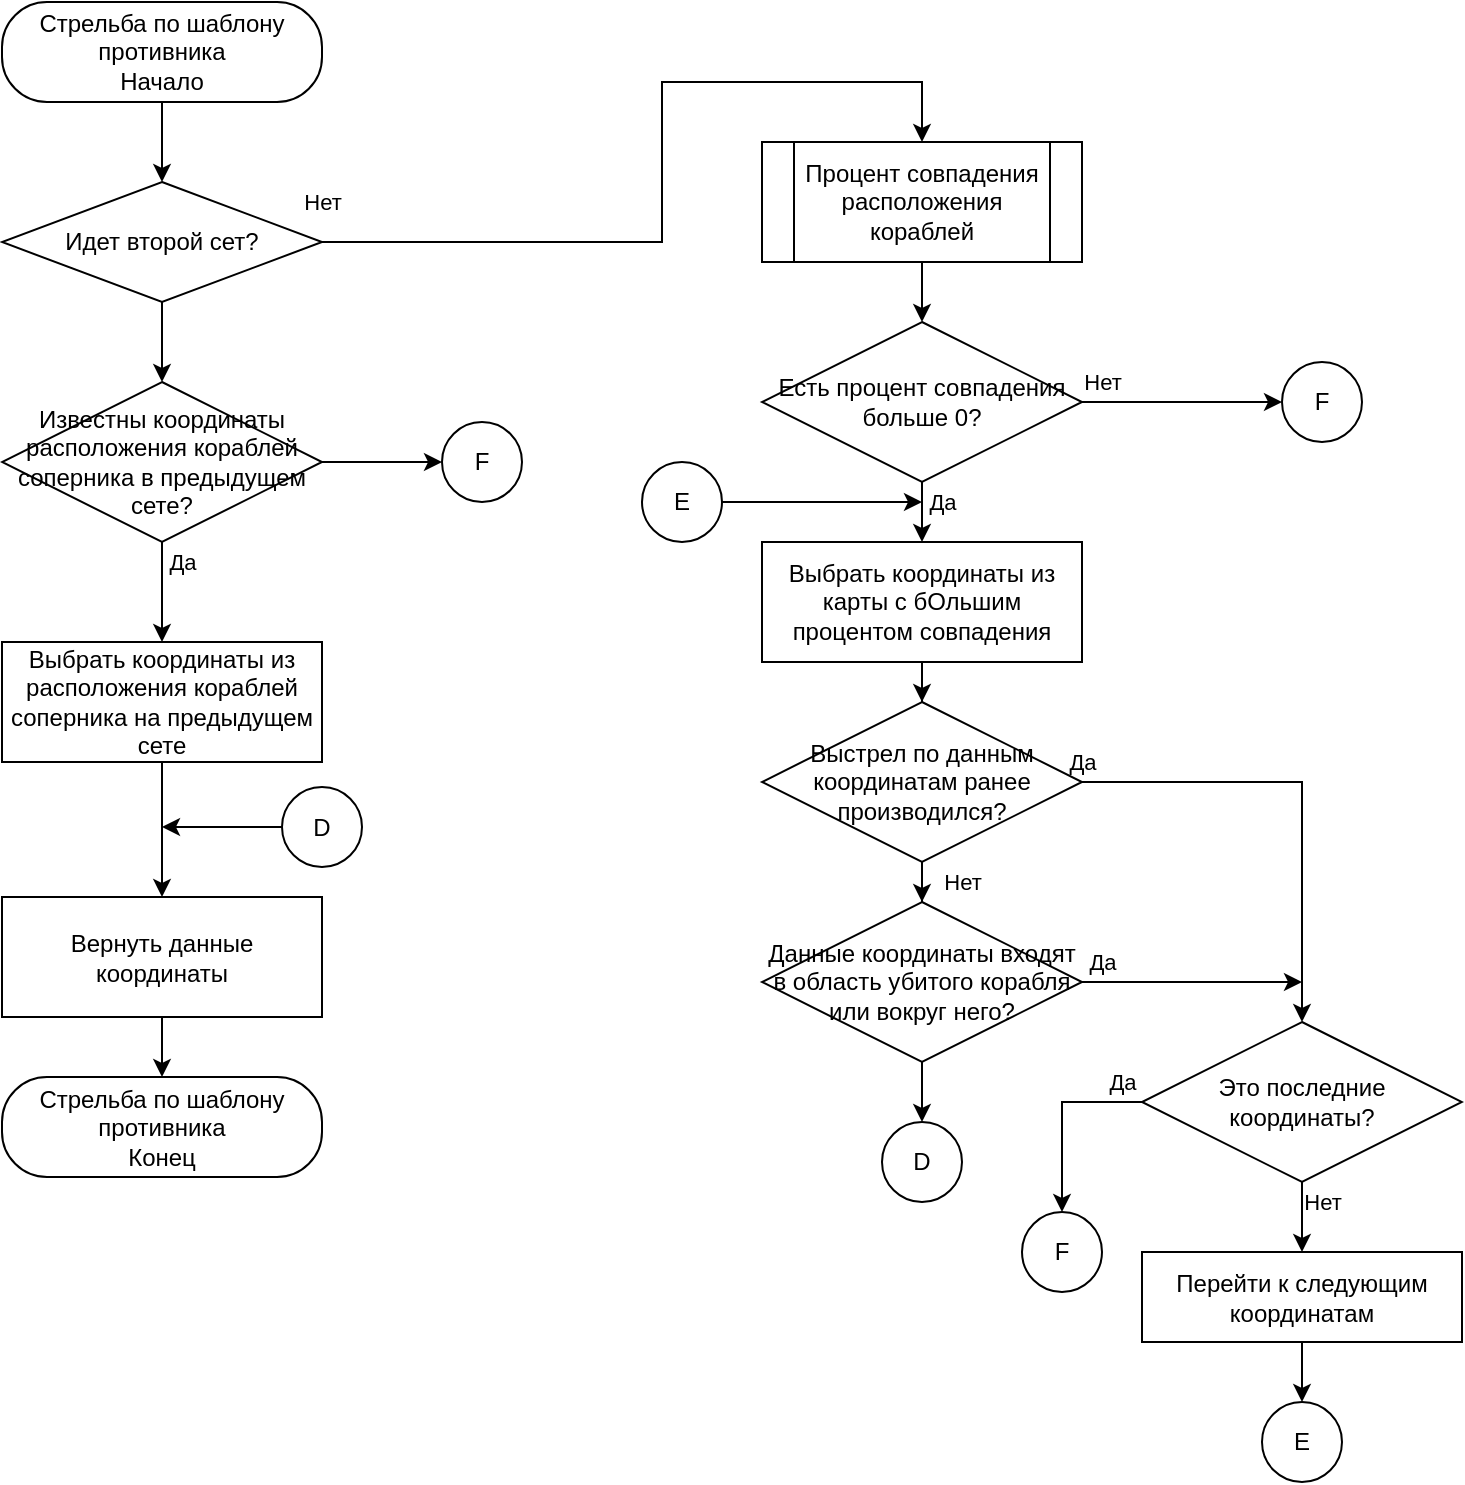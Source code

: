 <mxfile version="15.8.6" type="device"><diagram id="C5RBs43oDa-KdzZeNtuy" name="Page-1"><mxGraphModel dx="1102" dy="614" grid="1" gridSize="10" guides="1" tooltips="1" connect="1" arrows="1" fold="1" page="1" pageScale="1" pageWidth="827" pageHeight="1169" math="0" shadow="0"><root><mxCell id="WIyWlLk6GJQsqaUBKTNV-0"/><mxCell id="WIyWlLk6GJQsqaUBKTNV-1" parent="WIyWlLk6GJQsqaUBKTNV-0"/><mxCell id="SO1TQVdZjgd2mZuN5CG1-2" value="" style="edgeStyle=orthogonalEdgeStyle;rounded=0;orthogonalLoop=1;jettySize=auto;html=1;" parent="WIyWlLk6GJQsqaUBKTNV-1" source="SO1TQVdZjgd2mZuN5CG1-0" target="SO1TQVdZjgd2mZuN5CG1-1" edge="1"><mxGeometry relative="1" as="geometry"/></mxCell><mxCell id="SO1TQVdZjgd2mZuN5CG1-0" value="&lt;span style=&quot;&quot;&gt;Стрельба по шаблону противника&lt;/span&gt;&lt;br&gt;Начало" style="rounded=1;whiteSpace=wrap;html=1;fillColor=default;strokeColor=default;fontColor=default;arcSize=45;absoluteArcSize=0;labelBackgroundColor=none;" parent="WIyWlLk6GJQsqaUBKTNV-1" vertex="1"><mxGeometry x="40" y="40" width="160" height="50" as="geometry"/></mxCell><mxCell id="SO1TQVdZjgd2mZuN5CG1-16" value="Нет" style="edgeStyle=orthogonalEdgeStyle;rounded=0;orthogonalLoop=1;jettySize=auto;html=1;entryX=0.5;entryY=0;entryDx=0;entryDy=0;" parent="WIyWlLk6GJQsqaUBKTNV-1" source="SO1TQVdZjgd2mZuN5CG1-1" target="eFIZF6MVDyqyefqqT_ss-6" edge="1"><mxGeometry x="-1" y="20" relative="1" as="geometry"><mxPoint as="offset"/><mxPoint x="500" y="80" as="targetPoint"/><Array as="points"><mxPoint x="370" y="160"/><mxPoint x="370" y="80"/><mxPoint x="500" y="80"/></Array></mxGeometry></mxCell><mxCell id="eFIZF6MVDyqyefqqT_ss-1" value="" style="edgeStyle=orthogonalEdgeStyle;rounded=0;orthogonalLoop=1;jettySize=auto;html=1;" edge="1" parent="WIyWlLk6GJQsqaUBKTNV-1" source="SO1TQVdZjgd2mZuN5CG1-1" target="eFIZF6MVDyqyefqqT_ss-0"><mxGeometry relative="1" as="geometry"/></mxCell><mxCell id="SO1TQVdZjgd2mZuN5CG1-1" value="Идет второй сет?" style="rhombus;whiteSpace=wrap;html=1;labelBackgroundColor=none;fillColor=default;gradientColor=none;" parent="WIyWlLk6GJQsqaUBKTNV-1" vertex="1"><mxGeometry x="40" y="130" width="160" height="60" as="geometry"/></mxCell><mxCell id="eFIZF6MVDyqyefqqT_ss-5" value="" style="edgeStyle=orthogonalEdgeStyle;rounded=0;orthogonalLoop=1;jettySize=auto;html=1;entryX=0.5;entryY=0;entryDx=0;entryDy=0;exitX=0.5;exitY=1;exitDx=0;exitDy=0;" edge="1" parent="WIyWlLk6GJQsqaUBKTNV-1" source="SO1TQVdZjgd2mZuN5CG1-3" target="SO1TQVdZjgd2mZuN5CG1-12"><mxGeometry relative="1" as="geometry"><mxPoint x="120" y="432.5" as="sourcePoint"/><mxPoint x="120" y="512.5" as="targetPoint"/></mxGeometry></mxCell><mxCell id="SO1TQVdZjgd2mZuN5CG1-3" value="Выбрать координаты из расположения кораблей соперника на предыдущем сете" style="whiteSpace=wrap;html=1;" parent="WIyWlLk6GJQsqaUBKTNV-1" vertex="1"><mxGeometry x="40" y="360" width="160" height="60" as="geometry"/></mxCell><mxCell id="SO1TQVdZjgd2mZuN5CG1-14" value="" style="edgeStyle=orthogonalEdgeStyle;rounded=0;orthogonalLoop=1;jettySize=auto;html=1;" parent="WIyWlLk6GJQsqaUBKTNV-1" source="SO1TQVdZjgd2mZuN5CG1-12" target="SO1TQVdZjgd2mZuN5CG1-13" edge="1"><mxGeometry relative="1" as="geometry"/></mxCell><mxCell id="SO1TQVdZjgd2mZuN5CG1-12" value="Вернуть данные координаты" style="whiteSpace=wrap;html=1;rounded=0;" parent="WIyWlLk6GJQsqaUBKTNV-1" vertex="1"><mxGeometry x="40" y="487.5" width="160" height="60" as="geometry"/></mxCell><mxCell id="SO1TQVdZjgd2mZuN5CG1-13" value="&lt;span&gt;Стрельба по шаблону противника&lt;/span&gt;&lt;br&gt;Конец" style="rounded=1;whiteSpace=wrap;html=1;fillColor=default;strokeColor=default;fontColor=default;arcSize=45;absoluteArcSize=0;labelBackgroundColor=none;" parent="WIyWlLk6GJQsqaUBKTNV-1" vertex="1"><mxGeometry x="40" y="577.5" width="160" height="50" as="geometry"/></mxCell><mxCell id="SO1TQVdZjgd2mZuN5CG1-18" value="" style="edgeStyle=orthogonalEdgeStyle;rounded=0;orthogonalLoop=1;jettySize=auto;html=1;exitX=0.5;exitY=1;exitDx=0;exitDy=0;" parent="WIyWlLk6GJQsqaUBKTNV-1" source="eFIZF6MVDyqyefqqT_ss-6" target="SO1TQVdZjgd2mZuN5CG1-17" edge="1"><mxGeometry relative="1" as="geometry"><mxPoint x="500" y="170" as="sourcePoint"/></mxGeometry></mxCell><mxCell id="SO1TQVdZjgd2mZuN5CG1-20" value="Да" style="edgeStyle=orthogonalEdgeStyle;rounded=0;orthogonalLoop=1;jettySize=auto;html=1;" parent="WIyWlLk6GJQsqaUBKTNV-1" source="SO1TQVdZjgd2mZuN5CG1-17" target="SO1TQVdZjgd2mZuN5CG1-19" edge="1"><mxGeometry x="0.2" y="10" relative="1" as="geometry"><mxPoint as="offset"/></mxGeometry></mxCell><mxCell id="SO1TQVdZjgd2mZuN5CG1-82" value="Нет" style="edgeStyle=orthogonalEdgeStyle;rounded=0;orthogonalLoop=1;jettySize=auto;html=1;" parent="WIyWlLk6GJQsqaUBKTNV-1" source="SO1TQVdZjgd2mZuN5CG1-17" edge="1"><mxGeometry x="-0.8" y="10" relative="1" as="geometry"><mxPoint x="680" y="240" as="targetPoint"/><mxPoint as="offset"/></mxGeometry></mxCell><mxCell id="SO1TQVdZjgd2mZuN5CG1-17" value="Есть процент совпадения больше 0?" style="rhombus;whiteSpace=wrap;html=1;" parent="WIyWlLk6GJQsqaUBKTNV-1" vertex="1"><mxGeometry x="420" y="200" width="160" height="80" as="geometry"/></mxCell><mxCell id="SO1TQVdZjgd2mZuN5CG1-26" value="" style="edgeStyle=orthogonalEdgeStyle;rounded=0;orthogonalLoop=1;jettySize=auto;html=1;" parent="WIyWlLk6GJQsqaUBKTNV-1" source="SO1TQVdZjgd2mZuN5CG1-19" target="SO1TQVdZjgd2mZuN5CG1-24" edge="1"><mxGeometry relative="1" as="geometry"/></mxCell><mxCell id="SO1TQVdZjgd2mZuN5CG1-19" value="Выбрать координаты из карты с бОльшим процентом совпадения" style="whiteSpace=wrap;html=1;" parent="WIyWlLk6GJQsqaUBKTNV-1" vertex="1"><mxGeometry x="420" y="310" width="160" height="60" as="geometry"/></mxCell><mxCell id="SO1TQVdZjgd2mZuN5CG1-23" value="Нет" style="edgeStyle=orthogonalEdgeStyle;rounded=0;orthogonalLoop=1;jettySize=auto;html=1;" parent="WIyWlLk6GJQsqaUBKTNV-1" source="SO1TQVdZjgd2mZuN5CG1-24" target="SO1TQVdZjgd2mZuN5CG1-25" edge="1"><mxGeometry x="0.667" y="20" relative="1" as="geometry"><mxPoint as="offset"/></mxGeometry></mxCell><mxCell id="SO1TQVdZjgd2mZuN5CG1-53" value="Да" style="edgeStyle=orthogonalEdgeStyle;rounded=0;orthogonalLoop=1;jettySize=auto;html=1;entryX=0.5;entryY=0;entryDx=0;entryDy=0;" parent="WIyWlLk6GJQsqaUBKTNV-1" source="SO1TQVdZjgd2mZuN5CG1-24" target="SO1TQVdZjgd2mZuN5CG1-47" edge="1"><mxGeometry x="-1" y="10" relative="1" as="geometry"><mxPoint x="690" y="530" as="targetPoint"/><mxPoint as="offset"/></mxGeometry></mxCell><mxCell id="SO1TQVdZjgd2mZuN5CG1-24" value="Выстрел по данным координатам ранее производился?" style="rhombus;whiteSpace=wrap;html=1;rounded=0;" parent="WIyWlLk6GJQsqaUBKTNV-1" vertex="1"><mxGeometry x="420" y="390" width="160" height="80" as="geometry"/></mxCell><mxCell id="SO1TQVdZjgd2mZuN5CG1-43" value="" style="edgeStyle=orthogonalEdgeStyle;rounded=0;orthogonalLoop=1;jettySize=auto;html=1;" parent="WIyWlLk6GJQsqaUBKTNV-1" source="SO1TQVdZjgd2mZuN5CG1-25" target="SO1TQVdZjgd2mZuN5CG1-42" edge="1"><mxGeometry relative="1" as="geometry"/></mxCell><mxCell id="SO1TQVdZjgd2mZuN5CG1-55" value="Да" style="edgeStyle=orthogonalEdgeStyle;rounded=0;orthogonalLoop=1;jettySize=auto;html=1;" parent="WIyWlLk6GJQsqaUBKTNV-1" source="SO1TQVdZjgd2mZuN5CG1-25" edge="1"><mxGeometry x="-0.818" y="10" relative="1" as="geometry"><mxPoint x="690" y="530" as="targetPoint"/><mxPoint as="offset"/></mxGeometry></mxCell><mxCell id="SO1TQVdZjgd2mZuN5CG1-25" value="Данные координаты входят в область убитого корабля или вокруг него?" style="rhombus;whiteSpace=wrap;html=1;rounded=0;" parent="WIyWlLk6GJQsqaUBKTNV-1" vertex="1"><mxGeometry x="420" y="490" width="160" height="80" as="geometry"/></mxCell><mxCell id="SO1TQVdZjgd2mZuN5CG1-42" value="D" style="ellipse;whiteSpace=wrap;html=1;aspect=fixed;labelBackgroundColor=none;fillColor=default;gradientColor=none;" parent="WIyWlLk6GJQsqaUBKTNV-1" vertex="1"><mxGeometry x="480" y="600" width="40" height="40" as="geometry"/></mxCell><mxCell id="SO1TQVdZjgd2mZuN5CG1-45" value="" style="edgeStyle=orthogonalEdgeStyle;rounded=0;orthogonalLoop=1;jettySize=auto;html=1;exitX=0;exitY=0.5;exitDx=0;exitDy=0;" parent="WIyWlLk6GJQsqaUBKTNV-1" source="SO1TQVdZjgd2mZuN5CG1-44" edge="1"><mxGeometry relative="1" as="geometry"><mxPoint x="120" y="452.5" as="targetPoint"/></mxGeometry></mxCell><mxCell id="SO1TQVdZjgd2mZuN5CG1-44" value="D" style="ellipse;whiteSpace=wrap;html=1;aspect=fixed;labelBackgroundColor=none;fillColor=default;gradientColor=none;" parent="WIyWlLk6GJQsqaUBKTNV-1" vertex="1"><mxGeometry x="180" y="432.5" width="40" height="40" as="geometry"/></mxCell><mxCell id="SO1TQVdZjgd2mZuN5CG1-46" value="Нет" style="edgeStyle=orthogonalEdgeStyle;rounded=0;orthogonalLoop=1;jettySize=auto;html=1;" parent="WIyWlLk6GJQsqaUBKTNV-1" source="SO1TQVdZjgd2mZuN5CG1-47" target="SO1TQVdZjgd2mZuN5CG1-50" edge="1"><mxGeometry x="-0.556" y="10" relative="1" as="geometry"><mxPoint as="offset"/></mxGeometry></mxCell><mxCell id="SO1TQVdZjgd2mZuN5CG1-79" value="Да" style="edgeStyle=orthogonalEdgeStyle;rounded=0;orthogonalLoop=1;jettySize=auto;html=1;entryX=0.5;entryY=0;entryDx=0;entryDy=0;" parent="WIyWlLk6GJQsqaUBKTNV-1" source="SO1TQVdZjgd2mZuN5CG1-47" target="SO1TQVdZjgd2mZuN5CG1-80" edge="1"><mxGeometry x="-0.789" y="-10" relative="1" as="geometry"><mxPoint as="offset"/></mxGeometry></mxCell><mxCell id="SO1TQVdZjgd2mZuN5CG1-47" value="Это последние координаты?" style="rhombus;whiteSpace=wrap;html=1;rounded=0;" parent="WIyWlLk6GJQsqaUBKTNV-1" vertex="1"><mxGeometry x="610" y="550" width="160" height="80" as="geometry"/></mxCell><mxCell id="SO1TQVdZjgd2mZuN5CG1-48" value="E" style="ellipse;whiteSpace=wrap;html=1;aspect=fixed;labelBackgroundColor=none;fillColor=default;gradientColor=none;" parent="WIyWlLk6GJQsqaUBKTNV-1" vertex="1"><mxGeometry x="670" y="740" width="40" height="40" as="geometry"/></mxCell><mxCell id="SO1TQVdZjgd2mZuN5CG1-49" value="" style="edgeStyle=orthogonalEdgeStyle;rounded=0;orthogonalLoop=1;jettySize=auto;html=1;" parent="WIyWlLk6GJQsqaUBKTNV-1" source="SO1TQVdZjgd2mZuN5CG1-50" target="SO1TQVdZjgd2mZuN5CG1-48" edge="1"><mxGeometry relative="1" as="geometry"/></mxCell><mxCell id="SO1TQVdZjgd2mZuN5CG1-50" value="Перейти к следующим координатам" style="rounded=0;whiteSpace=wrap;html=1;labelBackgroundColor=none;fillColor=default;gradientColor=none;" parent="WIyWlLk6GJQsqaUBKTNV-1" vertex="1"><mxGeometry x="610" y="665" width="160" height="45" as="geometry"/></mxCell><mxCell id="SO1TQVdZjgd2mZuN5CG1-57" value="" style="edgeStyle=orthogonalEdgeStyle;rounded=0;orthogonalLoop=1;jettySize=auto;html=1;" parent="WIyWlLk6GJQsqaUBKTNV-1" source="SO1TQVdZjgd2mZuN5CG1-56" edge="1"><mxGeometry relative="1" as="geometry"><mxPoint x="500" y="290" as="targetPoint"/></mxGeometry></mxCell><mxCell id="SO1TQVdZjgd2mZuN5CG1-56" value="E" style="ellipse;whiteSpace=wrap;html=1;aspect=fixed;labelBackgroundColor=none;fillColor=default;gradientColor=none;" parent="WIyWlLk6GJQsqaUBKTNV-1" vertex="1"><mxGeometry x="360" y="270" width="40" height="40" as="geometry"/></mxCell><mxCell id="SO1TQVdZjgd2mZuN5CG1-60" value="F" style="ellipse;whiteSpace=wrap;html=1;aspect=fixed;labelBackgroundColor=none;fillColor=default;gradientColor=none;" parent="WIyWlLk6GJQsqaUBKTNV-1" vertex="1"><mxGeometry x="260" y="250" width="40" height="40" as="geometry"/></mxCell><mxCell id="SO1TQVdZjgd2mZuN5CG1-80" value="F" style="ellipse;whiteSpace=wrap;html=1;aspect=fixed;labelBackgroundColor=none;fillColor=default;gradientColor=none;" parent="WIyWlLk6GJQsqaUBKTNV-1" vertex="1"><mxGeometry x="550" y="645" width="40" height="40" as="geometry"/></mxCell><mxCell id="SO1TQVdZjgd2mZuN5CG1-83" value="F" style="ellipse;whiteSpace=wrap;html=1;aspect=fixed;labelBackgroundColor=none;fillColor=default;gradientColor=none;" parent="WIyWlLk6GJQsqaUBKTNV-1" vertex="1"><mxGeometry x="680" y="220" width="40" height="40" as="geometry"/></mxCell><mxCell id="eFIZF6MVDyqyefqqT_ss-2" value="Да" style="edgeStyle=orthogonalEdgeStyle;rounded=0;orthogonalLoop=1;jettySize=auto;html=1;" edge="1" parent="WIyWlLk6GJQsqaUBKTNV-1" source="eFIZF6MVDyqyefqqT_ss-0" target="SO1TQVdZjgd2mZuN5CG1-3"><mxGeometry x="-0.6" y="10" relative="1" as="geometry"><mxPoint as="offset"/></mxGeometry></mxCell><mxCell id="eFIZF6MVDyqyefqqT_ss-3" value="" style="edgeStyle=orthogonalEdgeStyle;rounded=0;orthogonalLoop=1;jettySize=auto;html=1;" edge="1" parent="WIyWlLk6GJQsqaUBKTNV-1" source="eFIZF6MVDyqyefqqT_ss-0" target="SO1TQVdZjgd2mZuN5CG1-60"><mxGeometry relative="1" as="geometry"/></mxCell><mxCell id="eFIZF6MVDyqyefqqT_ss-0" value="Известны координаты расположения кораблей соперника в предыдущем сете?" style="rhombus;whiteSpace=wrap;html=1;labelBackgroundColor=none;fillColor=default;gradientColor=none;" vertex="1" parent="WIyWlLk6GJQsqaUBKTNV-1"><mxGeometry x="40" y="230" width="160" height="80" as="geometry"/></mxCell><mxCell id="eFIZF6MVDyqyefqqT_ss-6" value="Процент совпадения расположения кораблей" style="shape=process;whiteSpace=wrap;html=1;backgroundOutline=1;" vertex="1" parent="WIyWlLk6GJQsqaUBKTNV-1"><mxGeometry x="420" y="110" width="160" height="60" as="geometry"/></mxCell></root></mxGraphModel></diagram></mxfile>